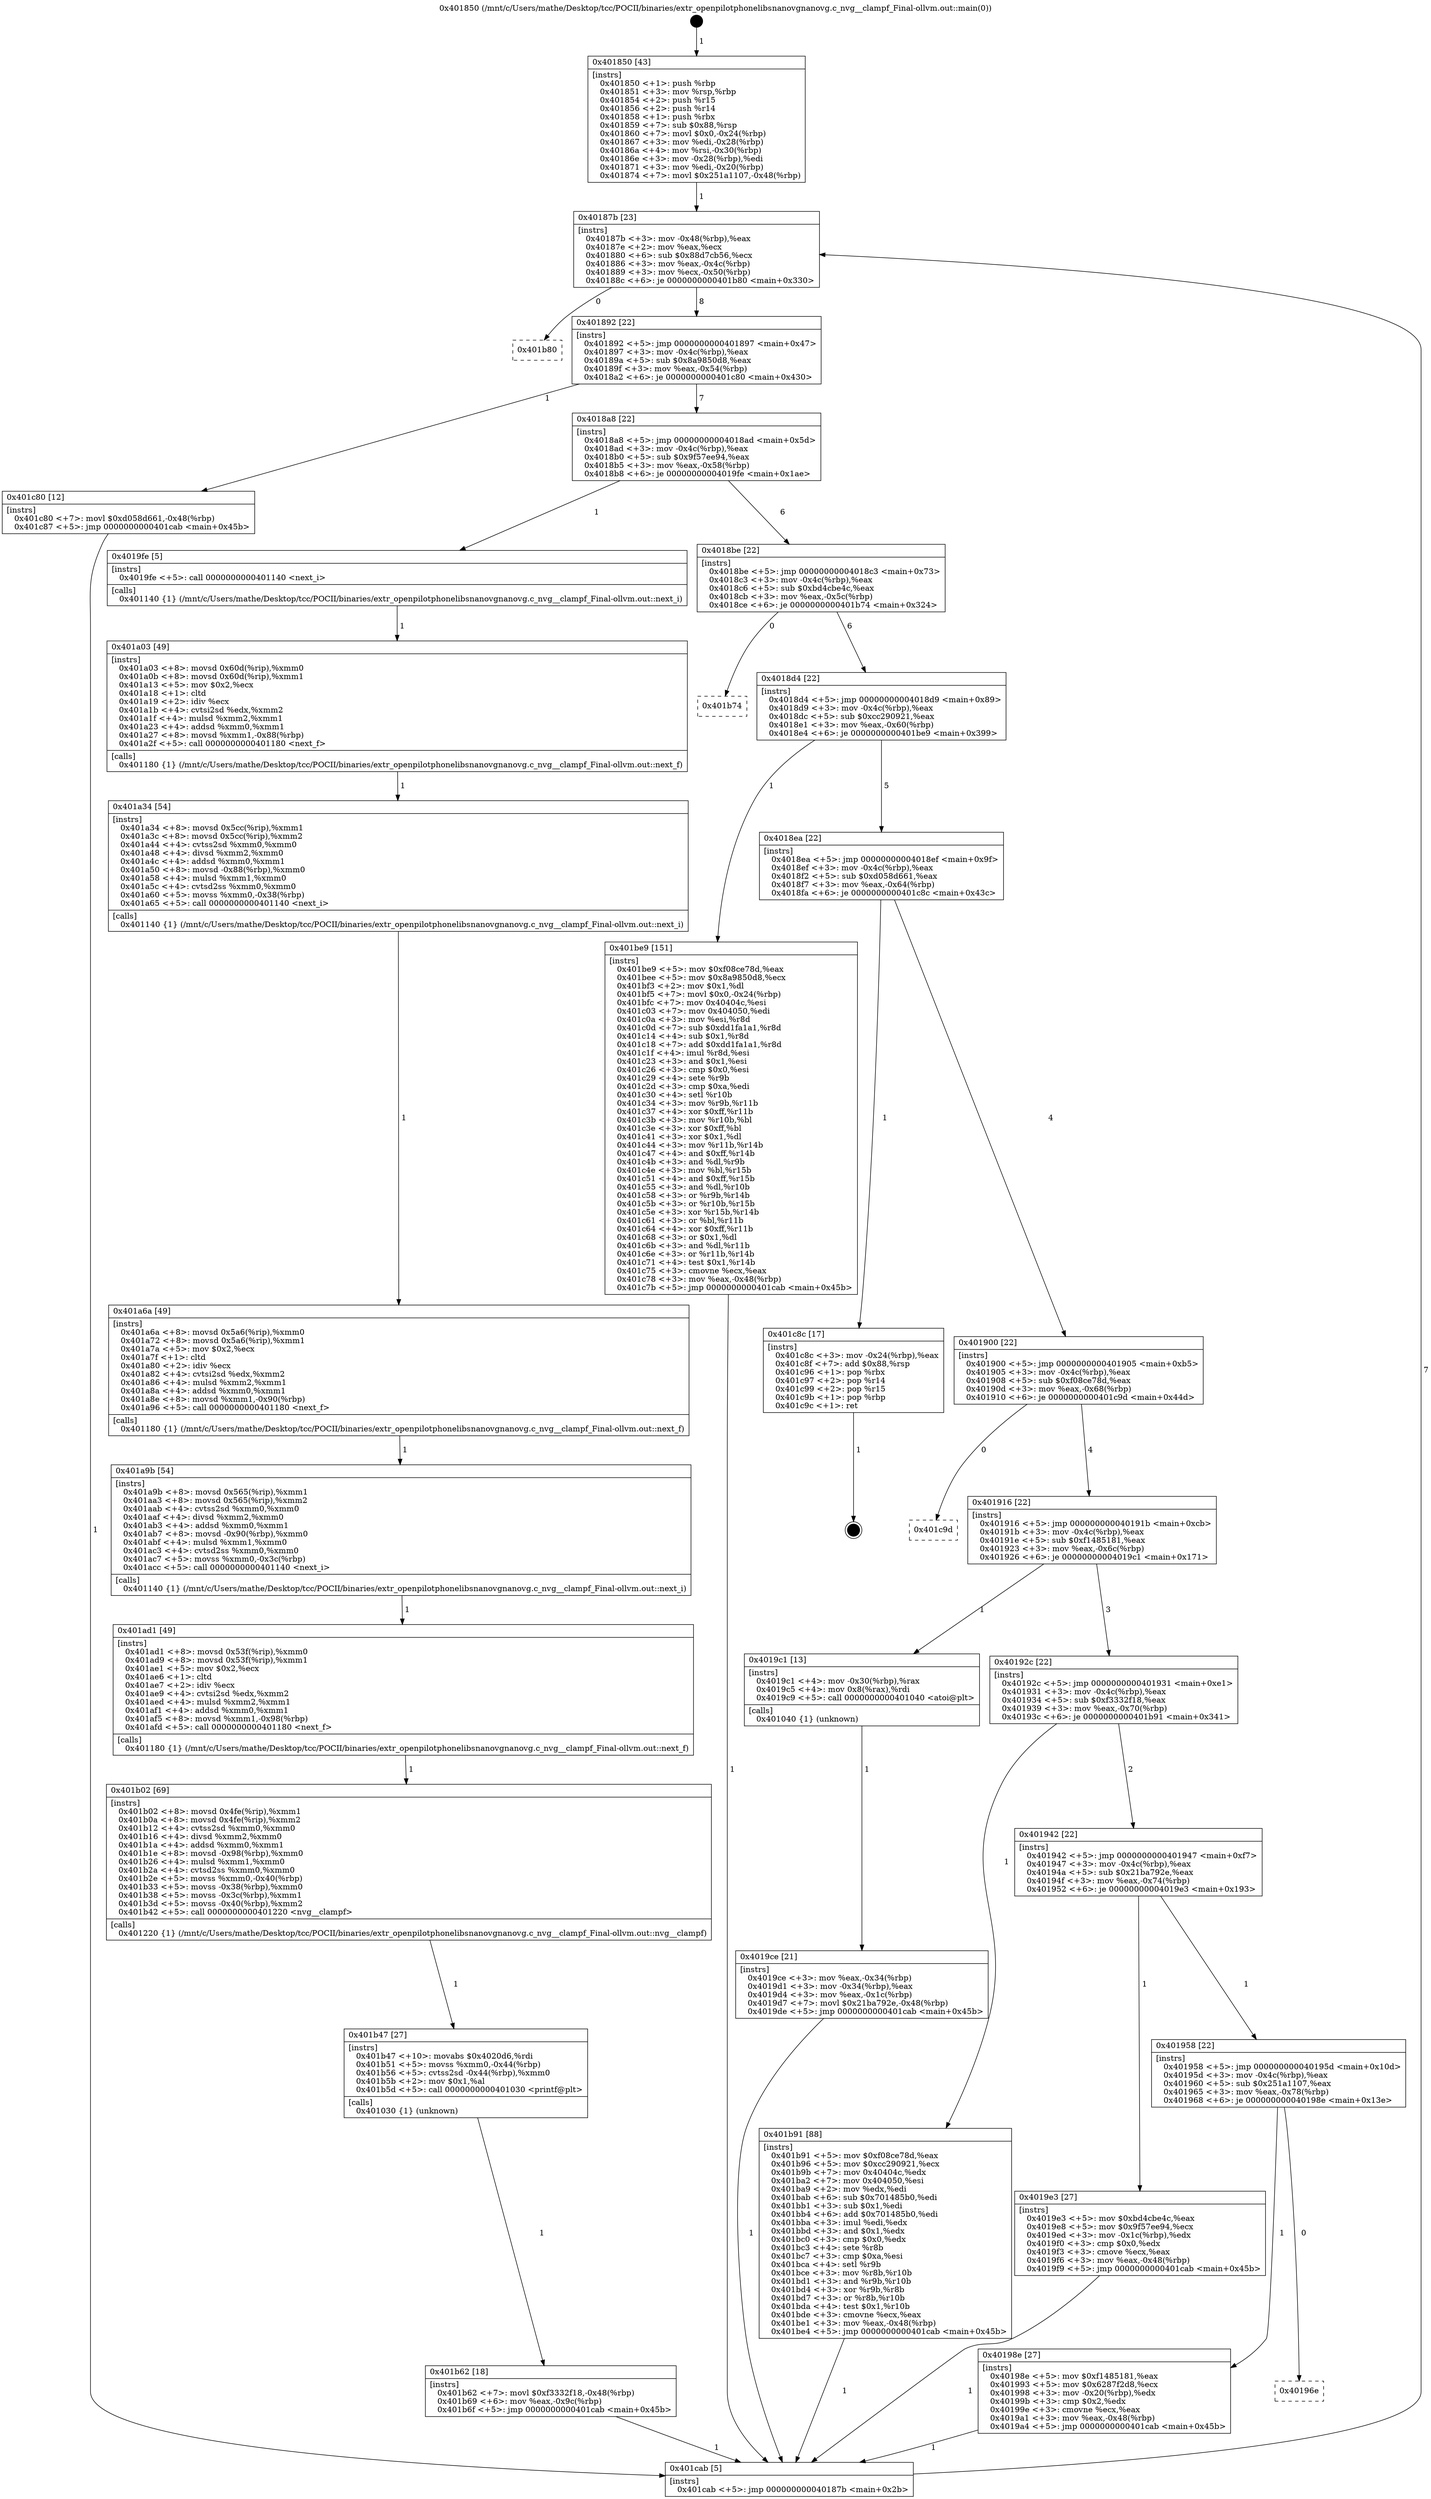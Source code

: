 digraph "0x401850" {
  label = "0x401850 (/mnt/c/Users/mathe/Desktop/tcc/POCII/binaries/extr_openpilotphonelibsnanovgnanovg.c_nvg__clampf_Final-ollvm.out::main(0))"
  labelloc = "t"
  node[shape=record]

  Entry [label="",width=0.3,height=0.3,shape=circle,fillcolor=black,style=filled]
  "0x40187b" [label="{
     0x40187b [23]\l
     | [instrs]\l
     &nbsp;&nbsp;0x40187b \<+3\>: mov -0x48(%rbp),%eax\l
     &nbsp;&nbsp;0x40187e \<+2\>: mov %eax,%ecx\l
     &nbsp;&nbsp;0x401880 \<+6\>: sub $0x88d7cb56,%ecx\l
     &nbsp;&nbsp;0x401886 \<+3\>: mov %eax,-0x4c(%rbp)\l
     &nbsp;&nbsp;0x401889 \<+3\>: mov %ecx,-0x50(%rbp)\l
     &nbsp;&nbsp;0x40188c \<+6\>: je 0000000000401b80 \<main+0x330\>\l
  }"]
  "0x401b80" [label="{
     0x401b80\l
  }", style=dashed]
  "0x401892" [label="{
     0x401892 [22]\l
     | [instrs]\l
     &nbsp;&nbsp;0x401892 \<+5\>: jmp 0000000000401897 \<main+0x47\>\l
     &nbsp;&nbsp;0x401897 \<+3\>: mov -0x4c(%rbp),%eax\l
     &nbsp;&nbsp;0x40189a \<+5\>: sub $0x8a9850d8,%eax\l
     &nbsp;&nbsp;0x40189f \<+3\>: mov %eax,-0x54(%rbp)\l
     &nbsp;&nbsp;0x4018a2 \<+6\>: je 0000000000401c80 \<main+0x430\>\l
  }"]
  Exit [label="",width=0.3,height=0.3,shape=circle,fillcolor=black,style=filled,peripheries=2]
  "0x401c80" [label="{
     0x401c80 [12]\l
     | [instrs]\l
     &nbsp;&nbsp;0x401c80 \<+7\>: movl $0xd058d661,-0x48(%rbp)\l
     &nbsp;&nbsp;0x401c87 \<+5\>: jmp 0000000000401cab \<main+0x45b\>\l
  }"]
  "0x4018a8" [label="{
     0x4018a8 [22]\l
     | [instrs]\l
     &nbsp;&nbsp;0x4018a8 \<+5\>: jmp 00000000004018ad \<main+0x5d\>\l
     &nbsp;&nbsp;0x4018ad \<+3\>: mov -0x4c(%rbp),%eax\l
     &nbsp;&nbsp;0x4018b0 \<+5\>: sub $0x9f57ee94,%eax\l
     &nbsp;&nbsp;0x4018b5 \<+3\>: mov %eax,-0x58(%rbp)\l
     &nbsp;&nbsp;0x4018b8 \<+6\>: je 00000000004019fe \<main+0x1ae\>\l
  }"]
  "0x401b62" [label="{
     0x401b62 [18]\l
     | [instrs]\l
     &nbsp;&nbsp;0x401b62 \<+7\>: movl $0xf3332f18,-0x48(%rbp)\l
     &nbsp;&nbsp;0x401b69 \<+6\>: mov %eax,-0x9c(%rbp)\l
     &nbsp;&nbsp;0x401b6f \<+5\>: jmp 0000000000401cab \<main+0x45b\>\l
  }"]
  "0x4019fe" [label="{
     0x4019fe [5]\l
     | [instrs]\l
     &nbsp;&nbsp;0x4019fe \<+5\>: call 0000000000401140 \<next_i\>\l
     | [calls]\l
     &nbsp;&nbsp;0x401140 \{1\} (/mnt/c/Users/mathe/Desktop/tcc/POCII/binaries/extr_openpilotphonelibsnanovgnanovg.c_nvg__clampf_Final-ollvm.out::next_i)\l
  }"]
  "0x4018be" [label="{
     0x4018be [22]\l
     | [instrs]\l
     &nbsp;&nbsp;0x4018be \<+5\>: jmp 00000000004018c3 \<main+0x73\>\l
     &nbsp;&nbsp;0x4018c3 \<+3\>: mov -0x4c(%rbp),%eax\l
     &nbsp;&nbsp;0x4018c6 \<+5\>: sub $0xbd4cbe4c,%eax\l
     &nbsp;&nbsp;0x4018cb \<+3\>: mov %eax,-0x5c(%rbp)\l
     &nbsp;&nbsp;0x4018ce \<+6\>: je 0000000000401b74 \<main+0x324\>\l
  }"]
  "0x401b47" [label="{
     0x401b47 [27]\l
     | [instrs]\l
     &nbsp;&nbsp;0x401b47 \<+10\>: movabs $0x4020d6,%rdi\l
     &nbsp;&nbsp;0x401b51 \<+5\>: movss %xmm0,-0x44(%rbp)\l
     &nbsp;&nbsp;0x401b56 \<+5\>: cvtss2sd -0x44(%rbp),%xmm0\l
     &nbsp;&nbsp;0x401b5b \<+2\>: mov $0x1,%al\l
     &nbsp;&nbsp;0x401b5d \<+5\>: call 0000000000401030 \<printf@plt\>\l
     | [calls]\l
     &nbsp;&nbsp;0x401030 \{1\} (unknown)\l
  }"]
  "0x401b74" [label="{
     0x401b74\l
  }", style=dashed]
  "0x4018d4" [label="{
     0x4018d4 [22]\l
     | [instrs]\l
     &nbsp;&nbsp;0x4018d4 \<+5\>: jmp 00000000004018d9 \<main+0x89\>\l
     &nbsp;&nbsp;0x4018d9 \<+3\>: mov -0x4c(%rbp),%eax\l
     &nbsp;&nbsp;0x4018dc \<+5\>: sub $0xcc290921,%eax\l
     &nbsp;&nbsp;0x4018e1 \<+3\>: mov %eax,-0x60(%rbp)\l
     &nbsp;&nbsp;0x4018e4 \<+6\>: je 0000000000401be9 \<main+0x399\>\l
  }"]
  "0x401b02" [label="{
     0x401b02 [69]\l
     | [instrs]\l
     &nbsp;&nbsp;0x401b02 \<+8\>: movsd 0x4fe(%rip),%xmm1\l
     &nbsp;&nbsp;0x401b0a \<+8\>: movsd 0x4fe(%rip),%xmm2\l
     &nbsp;&nbsp;0x401b12 \<+4\>: cvtss2sd %xmm0,%xmm0\l
     &nbsp;&nbsp;0x401b16 \<+4\>: divsd %xmm2,%xmm0\l
     &nbsp;&nbsp;0x401b1a \<+4\>: addsd %xmm0,%xmm1\l
     &nbsp;&nbsp;0x401b1e \<+8\>: movsd -0x98(%rbp),%xmm0\l
     &nbsp;&nbsp;0x401b26 \<+4\>: mulsd %xmm1,%xmm0\l
     &nbsp;&nbsp;0x401b2a \<+4\>: cvtsd2ss %xmm0,%xmm0\l
     &nbsp;&nbsp;0x401b2e \<+5\>: movss %xmm0,-0x40(%rbp)\l
     &nbsp;&nbsp;0x401b33 \<+5\>: movss -0x38(%rbp),%xmm0\l
     &nbsp;&nbsp;0x401b38 \<+5\>: movss -0x3c(%rbp),%xmm1\l
     &nbsp;&nbsp;0x401b3d \<+5\>: movss -0x40(%rbp),%xmm2\l
     &nbsp;&nbsp;0x401b42 \<+5\>: call 0000000000401220 \<nvg__clampf\>\l
     | [calls]\l
     &nbsp;&nbsp;0x401220 \{1\} (/mnt/c/Users/mathe/Desktop/tcc/POCII/binaries/extr_openpilotphonelibsnanovgnanovg.c_nvg__clampf_Final-ollvm.out::nvg__clampf)\l
  }"]
  "0x401be9" [label="{
     0x401be9 [151]\l
     | [instrs]\l
     &nbsp;&nbsp;0x401be9 \<+5\>: mov $0xf08ce78d,%eax\l
     &nbsp;&nbsp;0x401bee \<+5\>: mov $0x8a9850d8,%ecx\l
     &nbsp;&nbsp;0x401bf3 \<+2\>: mov $0x1,%dl\l
     &nbsp;&nbsp;0x401bf5 \<+7\>: movl $0x0,-0x24(%rbp)\l
     &nbsp;&nbsp;0x401bfc \<+7\>: mov 0x40404c,%esi\l
     &nbsp;&nbsp;0x401c03 \<+7\>: mov 0x404050,%edi\l
     &nbsp;&nbsp;0x401c0a \<+3\>: mov %esi,%r8d\l
     &nbsp;&nbsp;0x401c0d \<+7\>: sub $0xdd1fa1a1,%r8d\l
     &nbsp;&nbsp;0x401c14 \<+4\>: sub $0x1,%r8d\l
     &nbsp;&nbsp;0x401c18 \<+7\>: add $0xdd1fa1a1,%r8d\l
     &nbsp;&nbsp;0x401c1f \<+4\>: imul %r8d,%esi\l
     &nbsp;&nbsp;0x401c23 \<+3\>: and $0x1,%esi\l
     &nbsp;&nbsp;0x401c26 \<+3\>: cmp $0x0,%esi\l
     &nbsp;&nbsp;0x401c29 \<+4\>: sete %r9b\l
     &nbsp;&nbsp;0x401c2d \<+3\>: cmp $0xa,%edi\l
     &nbsp;&nbsp;0x401c30 \<+4\>: setl %r10b\l
     &nbsp;&nbsp;0x401c34 \<+3\>: mov %r9b,%r11b\l
     &nbsp;&nbsp;0x401c37 \<+4\>: xor $0xff,%r11b\l
     &nbsp;&nbsp;0x401c3b \<+3\>: mov %r10b,%bl\l
     &nbsp;&nbsp;0x401c3e \<+3\>: xor $0xff,%bl\l
     &nbsp;&nbsp;0x401c41 \<+3\>: xor $0x1,%dl\l
     &nbsp;&nbsp;0x401c44 \<+3\>: mov %r11b,%r14b\l
     &nbsp;&nbsp;0x401c47 \<+4\>: and $0xff,%r14b\l
     &nbsp;&nbsp;0x401c4b \<+3\>: and %dl,%r9b\l
     &nbsp;&nbsp;0x401c4e \<+3\>: mov %bl,%r15b\l
     &nbsp;&nbsp;0x401c51 \<+4\>: and $0xff,%r15b\l
     &nbsp;&nbsp;0x401c55 \<+3\>: and %dl,%r10b\l
     &nbsp;&nbsp;0x401c58 \<+3\>: or %r9b,%r14b\l
     &nbsp;&nbsp;0x401c5b \<+3\>: or %r10b,%r15b\l
     &nbsp;&nbsp;0x401c5e \<+3\>: xor %r15b,%r14b\l
     &nbsp;&nbsp;0x401c61 \<+3\>: or %bl,%r11b\l
     &nbsp;&nbsp;0x401c64 \<+4\>: xor $0xff,%r11b\l
     &nbsp;&nbsp;0x401c68 \<+3\>: or $0x1,%dl\l
     &nbsp;&nbsp;0x401c6b \<+3\>: and %dl,%r11b\l
     &nbsp;&nbsp;0x401c6e \<+3\>: or %r11b,%r14b\l
     &nbsp;&nbsp;0x401c71 \<+4\>: test $0x1,%r14b\l
     &nbsp;&nbsp;0x401c75 \<+3\>: cmovne %ecx,%eax\l
     &nbsp;&nbsp;0x401c78 \<+3\>: mov %eax,-0x48(%rbp)\l
     &nbsp;&nbsp;0x401c7b \<+5\>: jmp 0000000000401cab \<main+0x45b\>\l
  }"]
  "0x4018ea" [label="{
     0x4018ea [22]\l
     | [instrs]\l
     &nbsp;&nbsp;0x4018ea \<+5\>: jmp 00000000004018ef \<main+0x9f\>\l
     &nbsp;&nbsp;0x4018ef \<+3\>: mov -0x4c(%rbp),%eax\l
     &nbsp;&nbsp;0x4018f2 \<+5\>: sub $0xd058d661,%eax\l
     &nbsp;&nbsp;0x4018f7 \<+3\>: mov %eax,-0x64(%rbp)\l
     &nbsp;&nbsp;0x4018fa \<+6\>: je 0000000000401c8c \<main+0x43c\>\l
  }"]
  "0x401ad1" [label="{
     0x401ad1 [49]\l
     | [instrs]\l
     &nbsp;&nbsp;0x401ad1 \<+8\>: movsd 0x53f(%rip),%xmm0\l
     &nbsp;&nbsp;0x401ad9 \<+8\>: movsd 0x53f(%rip),%xmm1\l
     &nbsp;&nbsp;0x401ae1 \<+5\>: mov $0x2,%ecx\l
     &nbsp;&nbsp;0x401ae6 \<+1\>: cltd\l
     &nbsp;&nbsp;0x401ae7 \<+2\>: idiv %ecx\l
     &nbsp;&nbsp;0x401ae9 \<+4\>: cvtsi2sd %edx,%xmm2\l
     &nbsp;&nbsp;0x401aed \<+4\>: mulsd %xmm2,%xmm1\l
     &nbsp;&nbsp;0x401af1 \<+4\>: addsd %xmm0,%xmm1\l
     &nbsp;&nbsp;0x401af5 \<+8\>: movsd %xmm1,-0x98(%rbp)\l
     &nbsp;&nbsp;0x401afd \<+5\>: call 0000000000401180 \<next_f\>\l
     | [calls]\l
     &nbsp;&nbsp;0x401180 \{1\} (/mnt/c/Users/mathe/Desktop/tcc/POCII/binaries/extr_openpilotphonelibsnanovgnanovg.c_nvg__clampf_Final-ollvm.out::next_f)\l
  }"]
  "0x401c8c" [label="{
     0x401c8c [17]\l
     | [instrs]\l
     &nbsp;&nbsp;0x401c8c \<+3\>: mov -0x24(%rbp),%eax\l
     &nbsp;&nbsp;0x401c8f \<+7\>: add $0x88,%rsp\l
     &nbsp;&nbsp;0x401c96 \<+1\>: pop %rbx\l
     &nbsp;&nbsp;0x401c97 \<+2\>: pop %r14\l
     &nbsp;&nbsp;0x401c99 \<+2\>: pop %r15\l
     &nbsp;&nbsp;0x401c9b \<+1\>: pop %rbp\l
     &nbsp;&nbsp;0x401c9c \<+1\>: ret\l
  }"]
  "0x401900" [label="{
     0x401900 [22]\l
     | [instrs]\l
     &nbsp;&nbsp;0x401900 \<+5\>: jmp 0000000000401905 \<main+0xb5\>\l
     &nbsp;&nbsp;0x401905 \<+3\>: mov -0x4c(%rbp),%eax\l
     &nbsp;&nbsp;0x401908 \<+5\>: sub $0xf08ce78d,%eax\l
     &nbsp;&nbsp;0x40190d \<+3\>: mov %eax,-0x68(%rbp)\l
     &nbsp;&nbsp;0x401910 \<+6\>: je 0000000000401c9d \<main+0x44d\>\l
  }"]
  "0x401a9b" [label="{
     0x401a9b [54]\l
     | [instrs]\l
     &nbsp;&nbsp;0x401a9b \<+8\>: movsd 0x565(%rip),%xmm1\l
     &nbsp;&nbsp;0x401aa3 \<+8\>: movsd 0x565(%rip),%xmm2\l
     &nbsp;&nbsp;0x401aab \<+4\>: cvtss2sd %xmm0,%xmm0\l
     &nbsp;&nbsp;0x401aaf \<+4\>: divsd %xmm2,%xmm0\l
     &nbsp;&nbsp;0x401ab3 \<+4\>: addsd %xmm0,%xmm1\l
     &nbsp;&nbsp;0x401ab7 \<+8\>: movsd -0x90(%rbp),%xmm0\l
     &nbsp;&nbsp;0x401abf \<+4\>: mulsd %xmm1,%xmm0\l
     &nbsp;&nbsp;0x401ac3 \<+4\>: cvtsd2ss %xmm0,%xmm0\l
     &nbsp;&nbsp;0x401ac7 \<+5\>: movss %xmm0,-0x3c(%rbp)\l
     &nbsp;&nbsp;0x401acc \<+5\>: call 0000000000401140 \<next_i\>\l
     | [calls]\l
     &nbsp;&nbsp;0x401140 \{1\} (/mnt/c/Users/mathe/Desktop/tcc/POCII/binaries/extr_openpilotphonelibsnanovgnanovg.c_nvg__clampf_Final-ollvm.out::next_i)\l
  }"]
  "0x401c9d" [label="{
     0x401c9d\l
  }", style=dashed]
  "0x401916" [label="{
     0x401916 [22]\l
     | [instrs]\l
     &nbsp;&nbsp;0x401916 \<+5\>: jmp 000000000040191b \<main+0xcb\>\l
     &nbsp;&nbsp;0x40191b \<+3\>: mov -0x4c(%rbp),%eax\l
     &nbsp;&nbsp;0x40191e \<+5\>: sub $0xf1485181,%eax\l
     &nbsp;&nbsp;0x401923 \<+3\>: mov %eax,-0x6c(%rbp)\l
     &nbsp;&nbsp;0x401926 \<+6\>: je 00000000004019c1 \<main+0x171\>\l
  }"]
  "0x401a6a" [label="{
     0x401a6a [49]\l
     | [instrs]\l
     &nbsp;&nbsp;0x401a6a \<+8\>: movsd 0x5a6(%rip),%xmm0\l
     &nbsp;&nbsp;0x401a72 \<+8\>: movsd 0x5a6(%rip),%xmm1\l
     &nbsp;&nbsp;0x401a7a \<+5\>: mov $0x2,%ecx\l
     &nbsp;&nbsp;0x401a7f \<+1\>: cltd\l
     &nbsp;&nbsp;0x401a80 \<+2\>: idiv %ecx\l
     &nbsp;&nbsp;0x401a82 \<+4\>: cvtsi2sd %edx,%xmm2\l
     &nbsp;&nbsp;0x401a86 \<+4\>: mulsd %xmm2,%xmm1\l
     &nbsp;&nbsp;0x401a8a \<+4\>: addsd %xmm0,%xmm1\l
     &nbsp;&nbsp;0x401a8e \<+8\>: movsd %xmm1,-0x90(%rbp)\l
     &nbsp;&nbsp;0x401a96 \<+5\>: call 0000000000401180 \<next_f\>\l
     | [calls]\l
     &nbsp;&nbsp;0x401180 \{1\} (/mnt/c/Users/mathe/Desktop/tcc/POCII/binaries/extr_openpilotphonelibsnanovgnanovg.c_nvg__clampf_Final-ollvm.out::next_f)\l
  }"]
  "0x4019c1" [label="{
     0x4019c1 [13]\l
     | [instrs]\l
     &nbsp;&nbsp;0x4019c1 \<+4\>: mov -0x30(%rbp),%rax\l
     &nbsp;&nbsp;0x4019c5 \<+4\>: mov 0x8(%rax),%rdi\l
     &nbsp;&nbsp;0x4019c9 \<+5\>: call 0000000000401040 \<atoi@plt\>\l
     | [calls]\l
     &nbsp;&nbsp;0x401040 \{1\} (unknown)\l
  }"]
  "0x40192c" [label="{
     0x40192c [22]\l
     | [instrs]\l
     &nbsp;&nbsp;0x40192c \<+5\>: jmp 0000000000401931 \<main+0xe1\>\l
     &nbsp;&nbsp;0x401931 \<+3\>: mov -0x4c(%rbp),%eax\l
     &nbsp;&nbsp;0x401934 \<+5\>: sub $0xf3332f18,%eax\l
     &nbsp;&nbsp;0x401939 \<+3\>: mov %eax,-0x70(%rbp)\l
     &nbsp;&nbsp;0x40193c \<+6\>: je 0000000000401b91 \<main+0x341\>\l
  }"]
  "0x401a34" [label="{
     0x401a34 [54]\l
     | [instrs]\l
     &nbsp;&nbsp;0x401a34 \<+8\>: movsd 0x5cc(%rip),%xmm1\l
     &nbsp;&nbsp;0x401a3c \<+8\>: movsd 0x5cc(%rip),%xmm2\l
     &nbsp;&nbsp;0x401a44 \<+4\>: cvtss2sd %xmm0,%xmm0\l
     &nbsp;&nbsp;0x401a48 \<+4\>: divsd %xmm2,%xmm0\l
     &nbsp;&nbsp;0x401a4c \<+4\>: addsd %xmm0,%xmm1\l
     &nbsp;&nbsp;0x401a50 \<+8\>: movsd -0x88(%rbp),%xmm0\l
     &nbsp;&nbsp;0x401a58 \<+4\>: mulsd %xmm1,%xmm0\l
     &nbsp;&nbsp;0x401a5c \<+4\>: cvtsd2ss %xmm0,%xmm0\l
     &nbsp;&nbsp;0x401a60 \<+5\>: movss %xmm0,-0x38(%rbp)\l
     &nbsp;&nbsp;0x401a65 \<+5\>: call 0000000000401140 \<next_i\>\l
     | [calls]\l
     &nbsp;&nbsp;0x401140 \{1\} (/mnt/c/Users/mathe/Desktop/tcc/POCII/binaries/extr_openpilotphonelibsnanovgnanovg.c_nvg__clampf_Final-ollvm.out::next_i)\l
  }"]
  "0x401b91" [label="{
     0x401b91 [88]\l
     | [instrs]\l
     &nbsp;&nbsp;0x401b91 \<+5\>: mov $0xf08ce78d,%eax\l
     &nbsp;&nbsp;0x401b96 \<+5\>: mov $0xcc290921,%ecx\l
     &nbsp;&nbsp;0x401b9b \<+7\>: mov 0x40404c,%edx\l
     &nbsp;&nbsp;0x401ba2 \<+7\>: mov 0x404050,%esi\l
     &nbsp;&nbsp;0x401ba9 \<+2\>: mov %edx,%edi\l
     &nbsp;&nbsp;0x401bab \<+6\>: sub $0x701485b0,%edi\l
     &nbsp;&nbsp;0x401bb1 \<+3\>: sub $0x1,%edi\l
     &nbsp;&nbsp;0x401bb4 \<+6\>: add $0x701485b0,%edi\l
     &nbsp;&nbsp;0x401bba \<+3\>: imul %edi,%edx\l
     &nbsp;&nbsp;0x401bbd \<+3\>: and $0x1,%edx\l
     &nbsp;&nbsp;0x401bc0 \<+3\>: cmp $0x0,%edx\l
     &nbsp;&nbsp;0x401bc3 \<+4\>: sete %r8b\l
     &nbsp;&nbsp;0x401bc7 \<+3\>: cmp $0xa,%esi\l
     &nbsp;&nbsp;0x401bca \<+4\>: setl %r9b\l
     &nbsp;&nbsp;0x401bce \<+3\>: mov %r8b,%r10b\l
     &nbsp;&nbsp;0x401bd1 \<+3\>: and %r9b,%r10b\l
     &nbsp;&nbsp;0x401bd4 \<+3\>: xor %r9b,%r8b\l
     &nbsp;&nbsp;0x401bd7 \<+3\>: or %r8b,%r10b\l
     &nbsp;&nbsp;0x401bda \<+4\>: test $0x1,%r10b\l
     &nbsp;&nbsp;0x401bde \<+3\>: cmovne %ecx,%eax\l
     &nbsp;&nbsp;0x401be1 \<+3\>: mov %eax,-0x48(%rbp)\l
     &nbsp;&nbsp;0x401be4 \<+5\>: jmp 0000000000401cab \<main+0x45b\>\l
  }"]
  "0x401942" [label="{
     0x401942 [22]\l
     | [instrs]\l
     &nbsp;&nbsp;0x401942 \<+5\>: jmp 0000000000401947 \<main+0xf7\>\l
     &nbsp;&nbsp;0x401947 \<+3\>: mov -0x4c(%rbp),%eax\l
     &nbsp;&nbsp;0x40194a \<+5\>: sub $0x21ba792e,%eax\l
     &nbsp;&nbsp;0x40194f \<+3\>: mov %eax,-0x74(%rbp)\l
     &nbsp;&nbsp;0x401952 \<+6\>: je 00000000004019e3 \<main+0x193\>\l
  }"]
  "0x401a03" [label="{
     0x401a03 [49]\l
     | [instrs]\l
     &nbsp;&nbsp;0x401a03 \<+8\>: movsd 0x60d(%rip),%xmm0\l
     &nbsp;&nbsp;0x401a0b \<+8\>: movsd 0x60d(%rip),%xmm1\l
     &nbsp;&nbsp;0x401a13 \<+5\>: mov $0x2,%ecx\l
     &nbsp;&nbsp;0x401a18 \<+1\>: cltd\l
     &nbsp;&nbsp;0x401a19 \<+2\>: idiv %ecx\l
     &nbsp;&nbsp;0x401a1b \<+4\>: cvtsi2sd %edx,%xmm2\l
     &nbsp;&nbsp;0x401a1f \<+4\>: mulsd %xmm2,%xmm1\l
     &nbsp;&nbsp;0x401a23 \<+4\>: addsd %xmm0,%xmm1\l
     &nbsp;&nbsp;0x401a27 \<+8\>: movsd %xmm1,-0x88(%rbp)\l
     &nbsp;&nbsp;0x401a2f \<+5\>: call 0000000000401180 \<next_f\>\l
     | [calls]\l
     &nbsp;&nbsp;0x401180 \{1\} (/mnt/c/Users/mathe/Desktop/tcc/POCII/binaries/extr_openpilotphonelibsnanovgnanovg.c_nvg__clampf_Final-ollvm.out::next_f)\l
  }"]
  "0x4019e3" [label="{
     0x4019e3 [27]\l
     | [instrs]\l
     &nbsp;&nbsp;0x4019e3 \<+5\>: mov $0xbd4cbe4c,%eax\l
     &nbsp;&nbsp;0x4019e8 \<+5\>: mov $0x9f57ee94,%ecx\l
     &nbsp;&nbsp;0x4019ed \<+3\>: mov -0x1c(%rbp),%edx\l
     &nbsp;&nbsp;0x4019f0 \<+3\>: cmp $0x0,%edx\l
     &nbsp;&nbsp;0x4019f3 \<+3\>: cmove %ecx,%eax\l
     &nbsp;&nbsp;0x4019f6 \<+3\>: mov %eax,-0x48(%rbp)\l
     &nbsp;&nbsp;0x4019f9 \<+5\>: jmp 0000000000401cab \<main+0x45b\>\l
  }"]
  "0x401958" [label="{
     0x401958 [22]\l
     | [instrs]\l
     &nbsp;&nbsp;0x401958 \<+5\>: jmp 000000000040195d \<main+0x10d\>\l
     &nbsp;&nbsp;0x40195d \<+3\>: mov -0x4c(%rbp),%eax\l
     &nbsp;&nbsp;0x401960 \<+5\>: sub $0x251a1107,%eax\l
     &nbsp;&nbsp;0x401965 \<+3\>: mov %eax,-0x78(%rbp)\l
     &nbsp;&nbsp;0x401968 \<+6\>: je 000000000040198e \<main+0x13e\>\l
  }"]
  "0x4019ce" [label="{
     0x4019ce [21]\l
     | [instrs]\l
     &nbsp;&nbsp;0x4019ce \<+3\>: mov %eax,-0x34(%rbp)\l
     &nbsp;&nbsp;0x4019d1 \<+3\>: mov -0x34(%rbp),%eax\l
     &nbsp;&nbsp;0x4019d4 \<+3\>: mov %eax,-0x1c(%rbp)\l
     &nbsp;&nbsp;0x4019d7 \<+7\>: movl $0x21ba792e,-0x48(%rbp)\l
     &nbsp;&nbsp;0x4019de \<+5\>: jmp 0000000000401cab \<main+0x45b\>\l
  }"]
  "0x40198e" [label="{
     0x40198e [27]\l
     | [instrs]\l
     &nbsp;&nbsp;0x40198e \<+5\>: mov $0xf1485181,%eax\l
     &nbsp;&nbsp;0x401993 \<+5\>: mov $0x6287f2d8,%ecx\l
     &nbsp;&nbsp;0x401998 \<+3\>: mov -0x20(%rbp),%edx\l
     &nbsp;&nbsp;0x40199b \<+3\>: cmp $0x2,%edx\l
     &nbsp;&nbsp;0x40199e \<+3\>: cmovne %ecx,%eax\l
     &nbsp;&nbsp;0x4019a1 \<+3\>: mov %eax,-0x48(%rbp)\l
     &nbsp;&nbsp;0x4019a4 \<+5\>: jmp 0000000000401cab \<main+0x45b\>\l
  }"]
  "0x40196e" [label="{
     0x40196e\l
  }", style=dashed]
  "0x401cab" [label="{
     0x401cab [5]\l
     | [instrs]\l
     &nbsp;&nbsp;0x401cab \<+5\>: jmp 000000000040187b \<main+0x2b\>\l
  }"]
  "0x401850" [label="{
     0x401850 [43]\l
     | [instrs]\l
     &nbsp;&nbsp;0x401850 \<+1\>: push %rbp\l
     &nbsp;&nbsp;0x401851 \<+3\>: mov %rsp,%rbp\l
     &nbsp;&nbsp;0x401854 \<+2\>: push %r15\l
     &nbsp;&nbsp;0x401856 \<+2\>: push %r14\l
     &nbsp;&nbsp;0x401858 \<+1\>: push %rbx\l
     &nbsp;&nbsp;0x401859 \<+7\>: sub $0x88,%rsp\l
     &nbsp;&nbsp;0x401860 \<+7\>: movl $0x0,-0x24(%rbp)\l
     &nbsp;&nbsp;0x401867 \<+3\>: mov %edi,-0x28(%rbp)\l
     &nbsp;&nbsp;0x40186a \<+4\>: mov %rsi,-0x30(%rbp)\l
     &nbsp;&nbsp;0x40186e \<+3\>: mov -0x28(%rbp),%edi\l
     &nbsp;&nbsp;0x401871 \<+3\>: mov %edi,-0x20(%rbp)\l
     &nbsp;&nbsp;0x401874 \<+7\>: movl $0x251a1107,-0x48(%rbp)\l
  }"]
  Entry -> "0x401850" [label=" 1"]
  "0x40187b" -> "0x401b80" [label=" 0"]
  "0x40187b" -> "0x401892" [label=" 8"]
  "0x401c8c" -> Exit [label=" 1"]
  "0x401892" -> "0x401c80" [label=" 1"]
  "0x401892" -> "0x4018a8" [label=" 7"]
  "0x401c80" -> "0x401cab" [label=" 1"]
  "0x4018a8" -> "0x4019fe" [label=" 1"]
  "0x4018a8" -> "0x4018be" [label=" 6"]
  "0x401be9" -> "0x401cab" [label=" 1"]
  "0x4018be" -> "0x401b74" [label=" 0"]
  "0x4018be" -> "0x4018d4" [label=" 6"]
  "0x401b91" -> "0x401cab" [label=" 1"]
  "0x4018d4" -> "0x401be9" [label=" 1"]
  "0x4018d4" -> "0x4018ea" [label=" 5"]
  "0x401b62" -> "0x401cab" [label=" 1"]
  "0x4018ea" -> "0x401c8c" [label=" 1"]
  "0x4018ea" -> "0x401900" [label=" 4"]
  "0x401b47" -> "0x401b62" [label=" 1"]
  "0x401900" -> "0x401c9d" [label=" 0"]
  "0x401900" -> "0x401916" [label=" 4"]
  "0x401b02" -> "0x401b47" [label=" 1"]
  "0x401916" -> "0x4019c1" [label=" 1"]
  "0x401916" -> "0x40192c" [label=" 3"]
  "0x401ad1" -> "0x401b02" [label=" 1"]
  "0x40192c" -> "0x401b91" [label=" 1"]
  "0x40192c" -> "0x401942" [label=" 2"]
  "0x401a9b" -> "0x401ad1" [label=" 1"]
  "0x401942" -> "0x4019e3" [label=" 1"]
  "0x401942" -> "0x401958" [label=" 1"]
  "0x401a6a" -> "0x401a9b" [label=" 1"]
  "0x401958" -> "0x40198e" [label=" 1"]
  "0x401958" -> "0x40196e" [label=" 0"]
  "0x40198e" -> "0x401cab" [label=" 1"]
  "0x401850" -> "0x40187b" [label=" 1"]
  "0x401cab" -> "0x40187b" [label=" 7"]
  "0x4019c1" -> "0x4019ce" [label=" 1"]
  "0x4019ce" -> "0x401cab" [label=" 1"]
  "0x4019e3" -> "0x401cab" [label=" 1"]
  "0x4019fe" -> "0x401a03" [label=" 1"]
  "0x401a03" -> "0x401a34" [label=" 1"]
  "0x401a34" -> "0x401a6a" [label=" 1"]
}
